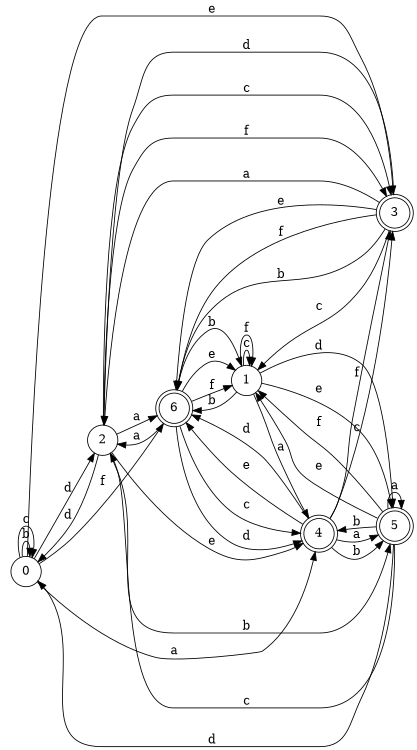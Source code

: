 digraph n6_8 {
__start0 [label="" shape="none"];

rankdir=LR;
size="8,5";

s0 [style="filled", color="black", fillcolor="white" shape="circle", label="0"];
s1 [style="filled", color="black", fillcolor="white" shape="circle", label="1"];
s2 [style="filled", color="black", fillcolor="white" shape="circle", label="2"];
s3 [style="rounded,filled", color="black", fillcolor="white" shape="doublecircle", label="3"];
s4 [style="rounded,filled", color="black", fillcolor="white" shape="doublecircle", label="4"];
s5 [style="rounded,filled", color="black", fillcolor="white" shape="doublecircle", label="5"];
s6 [style="rounded,filled", color="black", fillcolor="white" shape="doublecircle", label="6"];
s0 -> s4 [label="a"];
s0 -> s0 [label="b"];
s0 -> s0 [label="c"];
s0 -> s2 [label="d"];
s0 -> s3 [label="e"];
s0 -> s6 [label="f"];
s1 -> s4 [label="a"];
s1 -> s6 [label="b"];
s1 -> s1 [label="c"];
s1 -> s5 [label="d"];
s1 -> s5 [label="e"];
s1 -> s1 [label="f"];
s2 -> s6 [label="a"];
s2 -> s5 [label="b"];
s2 -> s3 [label="c"];
s2 -> s0 [label="d"];
s2 -> s4 [label="e"];
s2 -> s3 [label="f"];
s3 -> s2 [label="a"];
s3 -> s6 [label="b"];
s3 -> s1 [label="c"];
s3 -> s2 [label="d"];
s3 -> s6 [label="e"];
s3 -> s6 [label="f"];
s4 -> s5 [label="a"];
s4 -> s5 [label="b"];
s4 -> s3 [label="c"];
s4 -> s6 [label="d"];
s4 -> s6 [label="e"];
s4 -> s3 [label="f"];
s5 -> s5 [label="a"];
s5 -> s4 [label="b"];
s5 -> s2 [label="c"];
s5 -> s0 [label="d"];
s5 -> s1 [label="e"];
s5 -> s1 [label="f"];
s6 -> s2 [label="a"];
s6 -> s1 [label="b"];
s6 -> s4 [label="c"];
s6 -> s4 [label="d"];
s6 -> s1 [label="e"];
s6 -> s1 [label="f"];

}